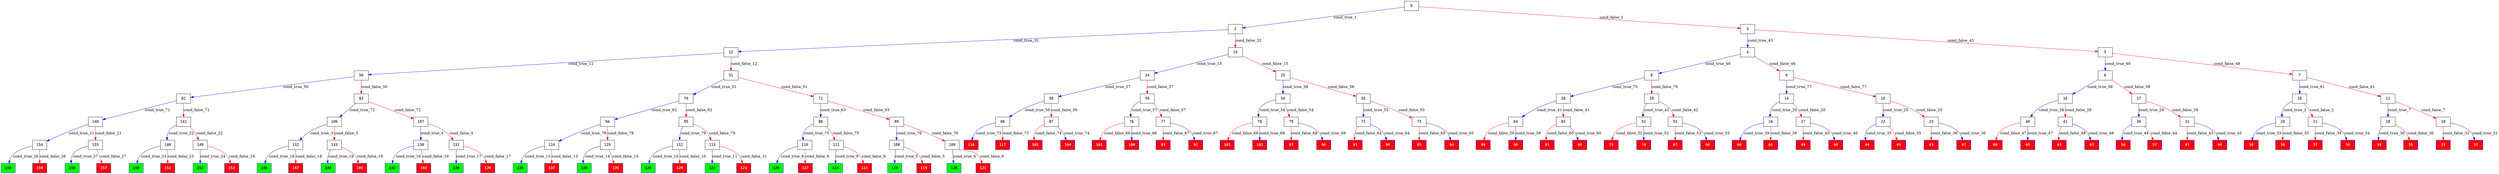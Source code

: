 digraph ExecutionTree {
	node [color=black fontname=Courier height=.5 shape=record]
	158 [color=blue, fillcolor=green, style=filled, fontcolor=black, fontname="Courier-Bold"]
	156 [color=blue, fillcolor=green, style=filled, fontcolor=black, fontname="Courier-Bold"]
	152 [color=blue, fillcolor=green, style=filled, fontcolor=black, fontname="Courier-Bold"]
	150 [color=blue, fillcolor=green, style=filled, fontcolor=black, fontname="Courier-Bold"]
	146 [color=blue, fillcolor=green, style=filled, fontcolor=black, fontname="Courier-Bold"]
	144 [color=blue, fillcolor=green, style=filled, fontcolor=black, fontname="Courier-Bold"]
	142 [color=blue, fillcolor=green, style=filled, fontcolor=black, fontname="Courier-Bold"]
	138 [color=blue, fillcolor=green, style=filled, fontcolor=black, fontname="Courier-Bold"]
	136 [color=blue, fillcolor=green, style=filled, fontcolor=black, fontname="Courier-Bold"]
	134 [color=blue, fillcolor=green, style=filled, fontcolor=black, fontname="Courier-Bold"]
	128 [color=blue, fillcolor=green, style=filled, fontcolor=black, fontname="Courier-Bold"]
	126 [color=blue, fillcolor=green, style=filled, fontcolor=black, fontname="Courier-Bold"]
	122 [color=blue, fillcolor=green, style=filled, fontcolor=black, fontname="Courier-Bold"]
	120 [color=blue, fillcolor=green, style=filled, fontcolor=black, fontname="Courier-Bold"]
	118 [color=blue, fillcolor=green, style=filled, fontcolor=black, fontname="Courier-Bold"]
	114 [color=blue, fillcolor=green, style=filled, fontcolor=black, fontname="Courier-Bold"]
	56 [color=blue, fillcolor=red, style=filled, fontcolor=white, fontname="Courier-Bold"]
	159 [color=blue, fillcolor=red, style=filled, fontcolor=white, fontname="Courier-Bold"]
	44 [color=blue, fillcolor=red, style=filled, fontcolor=white, fontname="Courier-Bold"]
	157 [color=blue, fillcolor=red, style=filled, fontcolor=white, fontname="Courier-Bold"]
	153 [color=blue, fillcolor=red, style=filled, fontcolor=white, fontname="Courier-Bold"]
	151 [color=blue, fillcolor=red, style=filled, fontcolor=white, fontname="Courier-Bold"]
	147 [color=blue, fillcolor=red, style=filled, fontcolor=white, fontname="Courier-Bold"]
	145 [color=blue, fillcolor=red, style=filled, fontcolor=white, fontname="Courier-Bold"]
	143 [color=blue, fillcolor=red, style=filled, fontcolor=white, fontname="Courier-Bold"]
	139 [color=blue, fillcolor=red, style=filled, fontcolor=white, fontname="Courier-Bold"]
	116 [color=blue, fillcolor=red, style=filled, fontcolor=white, fontname="Courier-Bold"]
	137 [color=blue, fillcolor=red, style=filled, fontcolor=white, fontname="Courier-Bold"]
	135 [color=blue, fillcolor=red, style=filled, fontcolor=white, fontname="Courier-Bold"]
	129 [color=blue, fillcolor=red, style=filled, fontcolor=white, fontname="Courier-Bold"]
	127 [color=blue, fillcolor=red, style=filled, fontcolor=white, fontname="Courier-Bold"]
	123 [color=blue, fillcolor=red, style=filled, fontcolor=white, fontname="Courier-Bold"]
	121 [color=blue, fillcolor=red, style=filled, fontcolor=white, fontname="Courier-Bold"]
	119 [color=blue, fillcolor=red, style=filled, fontcolor=white, fontname="Courier-Bold"]
	34 [color=blue, fillcolor=red, style=filled, fontcolor=white, fontname="Courier-Bold"]
	117 [color=blue, fillcolor=red, style=filled, fontcolor=white, fontname="Courier-Bold"]
	115 [color=blue, fillcolor=red, style=filled, fontcolor=white, fontname="Courier-Bold"]
	105 [color=blue, fillcolor=red, style=filled, fontcolor=white, fontname="Courier-Bold"]
	103 [color=blue, fillcolor=red, style=filled, fontcolor=white, fontname="Courier-Bold"]
	101 [color=blue, fillcolor=red, style=filled, fontcolor=white, fontname="Courier-Bold"]
	99 [color=blue, fillcolor=red, style=filled, fontcolor=white, fontname="Courier-Bold"]
	60 [color=blue, fillcolor=red, style=filled, fontcolor=white, fontname="Courier-Bold"]
	97 [color=blue, fillcolor=red, style=filled, fontcolor=white, fontname="Courier-Bold"]
	93 [color=blue, fillcolor=red, style=filled, fontcolor=white, fontname="Courier-Bold"]
	91 [color=blue, fillcolor=red, style=filled, fontcolor=white, fontname="Courier-Bold"]
	104 [color=blue, fillcolor=red, style=filled, fontcolor=white, fontname="Courier-Bold"]
	85 [color=blue, fillcolor=red, style=filled, fontcolor=white, fontname="Courier-Bold"]
	81 [color=blue, fillcolor=red, style=filled, fontcolor=white, fontname="Courier-Bold"]
	96 [color=blue, fillcolor=red, style=filled, fontcolor=white, fontname="Courier-Bold"]
	38 [color=blue, fillcolor=red, style=filled, fontcolor=white, fontname="Courier-Bold"]
	92 [color=blue, fillcolor=red, style=filled, fontcolor=white, fontname="Courier-Bold"]
	75 [color=blue, fillcolor=red, style=filled, fontcolor=white, fontname="Courier-Bold"]
	84 [color=blue, fillcolor=red, style=filled, fontcolor=white, fontname="Courier-Bold"]
	69 [color=blue, fillcolor=red, style=filled, fontcolor=white, fontname="Courier-Bold"]
	67 [color=blue, fillcolor=red, style=filled, fontcolor=white, fontname="Courier-Bold"]
	80 [color=blue, fillcolor=red, style=filled, fontcolor=white, fontname="Courier-Bold"]
	63 [color=blue, fillcolor=red, style=filled, fontcolor=white, fontname="Courier-Bold"]
	61 [color=blue, fillcolor=red, style=filled, fontcolor=white, fontname="Courier-Bold"]
	100 [color=blue, fillcolor=red, style=filled, fontcolor=white, fontname="Courier-Bold"]
	68 [color=blue, fillcolor=red, style=filled, fontcolor=white, fontname="Courier-Bold"]
	57 [color=blue, fillcolor=red, style=filled, fontcolor=white, fontname="Courier-Bold"]
	90 [color=blue, fillcolor=red, style=filled, fontcolor=white, fontname="Courier-Bold"]
	66 [color=blue, fillcolor=red, style=filled, fontcolor=white, fontname="Courier-Bold"]
	49 [color=blue, fillcolor=red, style=filled, fontcolor=white, fontname="Courier-Bold"]
	47 [color=blue, fillcolor=red, style=filled, fontcolor=white, fontname="Courier-Bold"]
	45 [color=blue, fillcolor=red, style=filled, fontcolor=white, fontname="Courier-Bold"]
	43 [color=blue, fillcolor=red, style=filled, fontcolor=white, fontname="Courier-Bold"]
	62 [color=blue, fillcolor=red, style=filled, fontcolor=white, fontname="Courier-Bold"]
	39 [color=blue, fillcolor=red, style=filled, fontcolor=white, fontname="Courier-Bold"]
	98 [color=blue, fillcolor=red, style=filled, fontcolor=white, fontname="Courier-Bold"]
	37 [color=blue, fillcolor=red, style=filled, fontcolor=white, fontname="Courier-Bold"]
	35 [color=blue, fillcolor=red, style=filled, fontcolor=white, fontname="Courier-Bold"]
	33 [color=blue, fillcolor=red, style=filled, fontcolor=white, fontname="Courier-Bold"]
	46 [color=blue, fillcolor=red, style=filled, fontcolor=white, fontname="Courier-Bold"]
	74 [color=blue, fillcolor=red, style=filled, fontcolor=white, fontname="Courier-Bold"]
	48 [color=blue, fillcolor=red, style=filled, fontcolor=white, fontname="Courier-Bold"]
	102 [color=blue, fillcolor=red, style=filled, fontcolor=white, fontname="Courier-Bold"]
	42 [color=blue, fillcolor=red, style=filled, fontcolor=white, fontname="Courier-Bold"]
	36 [color=blue, fillcolor=red, style=filled, fontcolor=white, fontname="Courier-Bold"]
	32 [color=blue, fillcolor=red, style=filled, fontcolor=white, fontname="Courier-Bold"]
	0 -> 2 [label=cond_true_1 color=blue]
	0 -> 3 [label=cond_false_1 color=red]
	2 -> 12 [label=cond_true_32 color=blue]
	2 -> 13 [label=cond_false_32 color=red]
	3 -> 4 [label=cond_true_43 color=blue]
	3 -> 5 [label=cond_false_43 color=red]
	10 -> 20 [label=cond_true_2 color=blue]
	10 -> 21 [label=cond_false_2 color=red]
	20 -> 38 [label=cond_true_33 color=blue]
	20 -> 39 [label=cond_false_33 color=red]
	21 -> 36 [label=cond_true_34 color=blue]
	21 -> 37 [label=cond_false_34 color=red]
	106 -> 132 [label=cond_true_3 color=blue]
	106 -> 133 [label=cond_false_3 color=red]
	132 -> 146 [label=cond_true_18 color=blue]
	132 -> 147 [label=cond_false_18 color=red]
	133 -> 144 [label=cond_true_19 color=blue]
	133 -> 145 [label=cond_false_19 color=red]
	107 -> 130 [label=cond_true_4 color=blue]
	107 -> 131 [label=cond_false_4 color=red]
	130 -> 142 [label=cond_true_16 color=blue]
	130 -> 143 [label=cond_false_16 color=red]
	131 -> 138 [label=cond_true_17 color=blue]
	131 -> 139 [label=cond_false_17 color=red]
	108 -> 118 [label=cond_true_5 color=blue]
	108 -> 119 [label=cond_false_5 color=red]
	109 -> 120 [label=cond_true_6 color=blue]
	109 -> 121 [label=cond_false_6 color=red]
	11 -> 18 [label=cond_true_7 color=blue]
	11 -> 19 [label=cond_false_7 color=red]
	18 -> 34 [label=cond_true_30 color=blue]
	18 -> 35 [label=cond_false_30 color=red]
	19 -> 32 [label=cond_true_31 color=blue]
	19 -> 33 [label=cond_false_31 color=red]
	110 -> 126 [label=cond_true_8 color=blue]
	110 -> 127 [label=cond_false_8 color=red]
	111 -> 114 [label=cond_true_9 color=blue]
	111 -> 115 [label=cond_false_9 color=red]
	112 -> 128 [label=cond_true_10 color=blue]
	112 -> 129 [label=cond_false_10 color=red]
	113 -> 122 [label=cond_true_11 color=blue]
	113 -> 123 [label=cond_false_11 color=red]
	12 -> 50 [label=cond_true_12 color=blue]
	12 -> 51 [label=cond_false_12 color=red]
	50 -> 82 [label=cond_true_50 color=blue]
	50 -> 83 [label=cond_false_50 color=red]
	51 -> 70 [label=cond_true_51 color=blue]
	51 -> 71 [label=cond_false_51 color=red]
	124 -> 136 [label=cond_true_13 color=blue]
	124 -> 137 [label=cond_false_13 color=red]
	125 -> 134 [label=cond_true_14 color=blue]
	125 -> 135 [label=cond_false_14 color=red]
	13 -> 24 [label=cond_true_15 color=blue]
	13 -> 25 [label=cond_false_15 color=red]
	24 -> 58 [label=cond_true_37 color=blue]
	24 -> 59 [label=cond_false_37 color=red]
	25 -> 54 [label=cond_true_38 color=blue]
	25 -> 55 [label=cond_false_38 color=red]
	14 -> 26 [label=cond_true_20 color=blue]
	14 -> 27 [label=cond_false_20 color=red]
	26 -> 60 [label=cond_true_39 color=blue]
	26 -> 61 [label=cond_false_39 color=red]
	27 -> 48 [label=cond_true_40 color=blue]
	27 -> 49 [label=cond_false_40 color=red]
	140 -> 154 [label=cond_true_21 color=blue]
	140 -> 155 [label=cond_false_21 color=red]
	154 -> 158 [label=cond_true_26 color=blue]
	154 -> 159 [label=cond_false_26 color=red]
	155 -> 156 [label=cond_true_27 color=blue]
	155 -> 157 [label=cond_false_27 color=red]
	141 -> 148 [label=cond_true_22 color=blue]
	141 -> 149 [label=cond_false_22 color=red]
	148 -> 150 [label=cond_true_23 color=blue]
	148 -> 151 [label=cond_false_23 color=red]
	149 -> 152 [label=cond_true_24 color=blue]
	149 -> 153 [label=cond_false_24 color=red]
	15 -> 22 [label=cond_true_25 color=blue]
	15 -> 23 [label=cond_false_25 color=red]
	22 -> 44 [label=cond_true_35 color=blue]
	22 -> 45 [label=cond_false_35 color=red]
	23 -> 42 [label=cond_true_36 color=blue]
	23 -> 43 [label=cond_false_36 color=red]
	16 -> 40 [label=cond_true_28 color=blue]
	16 -> 41 [label=cond_false_28 color=red]
	40 -> 68 [label=cond_true_47 color=blue]
	40 -> 69 [label=cond_false_47 color=red]
	41 -> 62 [label=cond_true_48 color=blue]
	41 -> 63 [label=cond_false_48 color=red]
	17 -> 30 [label=cond_true_29 color=blue]
	17 -> 31 [label=cond_false_29 color=red]
	30 -> 56 [label=cond_true_44 color=blue]
	30 -> 57 [label=cond_false_44 color=red]
	31 -> 46 [label=cond_true_45 color=blue]
	31 -> 47 [label=cond_false_45 color=red]
	58 -> 86 [label=cond_true_56 color=blue]
	58 -> 87 [label=cond_false_56 color=red]
	59 -> 76 [label=cond_true_57 color=blue]
	59 -> 77 [label=cond_false_57 color=red]
	54 -> 78 [label=cond_true_54 color=blue]
	54 -> 79 [label=cond_false_54 color=red]
	55 -> 72 [label=cond_true_55 color=blue]
	55 -> 73 [label=cond_false_55 color=red]
	28 -> 64 [label=cond_true_41 color=blue]
	28 -> 65 [label=cond_false_41 color=red]
	64 -> 98 [label=cond_true_59 color=blue]
	64 -> 99 [label=cond_false_59 color=red]
	65 -> 80 [label=cond_true_60 color=blue]
	65 -> 81 [label=cond_false_60 color=red]
	29 -> 52 [label=cond_true_42 color=blue]
	29 -> 53 [label=cond_false_42 color=red]
	52 -> 74 [label=cond_true_52 color=blue]
	52 -> 75 [label=cond_false_52 color=red]
	53 -> 66 [label=cond_true_53 color=blue]
	53 -> 67 [label=cond_false_53 color=red]
	4 -> 8 [label=cond_true_46 color=blue]
	4 -> 9 [label=cond_false_46 color=red]
	5 -> 6 [label=cond_true_49 color=blue]
	5 -> 7 [label=cond_false_49 color=red]
	8 -> 28 [label=cond_true_70 color=blue]
	8 -> 29 [label=cond_false_70 color=red]
	9 -> 14 [label=cond_true_77 color=blue]
	9 -> 15 [label=cond_false_77 color=red]
	6 -> 16 [label=cond_true_58 color=blue]
	6 -> 17 [label=cond_false_58 color=red]
	7 -> 10 [label=cond_true_61 color=blue]
	7 -> 11 [label=cond_false_61 color=red]
	82 -> 140 [label=cond_true_71 color=blue]
	82 -> 141 [label=cond_false_71 color=red]
	83 -> 106 [label=cond_true_72 color=blue]
	83 -> 107 [label=cond_false_72 color=red]
	70 -> 94 [label=cond_true_62 color=blue]
	70 -> 95 [label=cond_false_62 color=red]
	71 -> 88 [label=cond_true_63 color=blue]
	71 -> 89 [label=cond_false_63 color=red]
	78 -> 102 [label=cond_true_68 color=blue]
	78 -> 103 [label=cond_false_68 color=red]
	79 -> 96 [label=cond_true_69 color=blue]
	79 -> 97 [label=cond_false_69 color=red]
	72 -> 90 [label=cond_true_64 color=blue]
	72 -> 91 [label=cond_false_64 color=red]
	73 -> 84 [label=cond_true_65 color=blue]
	73 -> 85 [label=cond_false_65 color=red]
	86 -> 116 [label=cond_true_73 color=blue]
	86 -> 117 [label=cond_false_73 color=red]
	87 -> 104 [label=cond_true_74 color=blue]
	87 -> 105 [label=cond_false_74 color=red]
	76 -> 100 [label=cond_true_66 color=blue]
	76 -> 101 [label=cond_false_66 color=red]
	77 -> 92 [label=cond_true_67 color=blue]
	77 -> 93 [label=cond_false_67 color=red]
	94 -> 124 [label=cond_true_78 color=blue]
	94 -> 125 [label=cond_false_78 color=red]
	95 -> 112 [label=cond_true_79 color=blue]
	95 -> 113 [label=cond_false_79 color=red]
	88 -> 110 [label=cond_true_75 color=blue]
	88 -> 111 [label=cond_false_75 color=red]
	89 -> 108 [label=cond_true_76 color=blue]
	89 -> 109 [label=cond_false_76 color=red]
}
